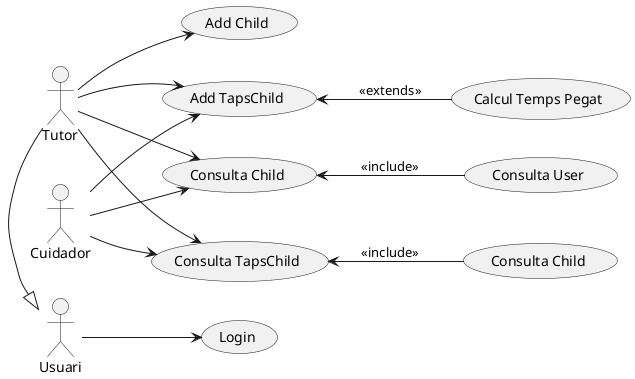 @startuml
left to right direction

actor "Cuidador" as cuidador_user
actor "Usuari" as generic_user
actor "Tutor" as tutor_user

tutor_user -|> generic_user

usecase "Login" as UC1
usecase "Consulta Child" as UC2
usecase "Add Child" as UC3
usecase "Add TapsChild" as UC4
usecase "Consulta TapsChild" as UC5
usecase "Consulta User" as UC6
usecase "Calcul Temps Pegat" as UC7
usecase "Consulta Child" as UC8

generic_user --> UC1
tutor_user --> UC2
cuidador_user --> UC2
tutor_user --> UC3
tutor_user --> UC4
tutor_user --> UC5
cuidador_user --> UC4
cuidador_user --> UC5

UC2 <-- UC6 : <<include>>
UC4 <-- UC7 : <<extends>>
UC5 <-- UC8 : <<include>>

@enduml

